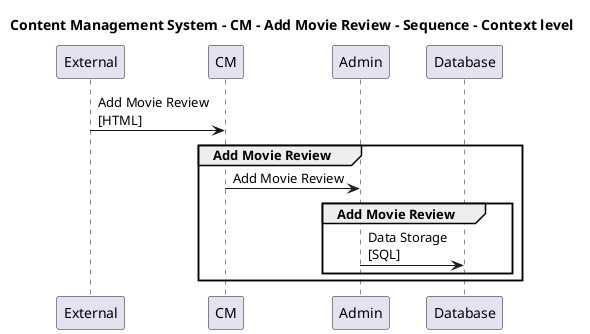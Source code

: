 @startuml

title Content Management System - CM - Add Movie Review - Sequence - Context level

participant "External" as C4InterFlow.SoftwareSystems.ExternalSystem
participant "CM" as ContentManagementSystem.SoftwareSystems.CM
participant "Admin" as ContentManagementSystem.SoftwareSystems.Admin
participant "Database" as ContentManagementSystem.SoftwareSystems.Database

C4InterFlow.SoftwareSystems.ExternalSystem -> ContentManagementSystem.SoftwareSystems.CM : Add Movie Review\n[HTML]
group Add Movie Review
ContentManagementSystem.SoftwareSystems.CM -> ContentManagementSystem.SoftwareSystems.Admin : Add Movie Review
group Add Movie Review
ContentManagementSystem.SoftwareSystems.Admin -> ContentManagementSystem.SoftwareSystems.Database : Data Storage\n[SQL]
end
end


@enduml
